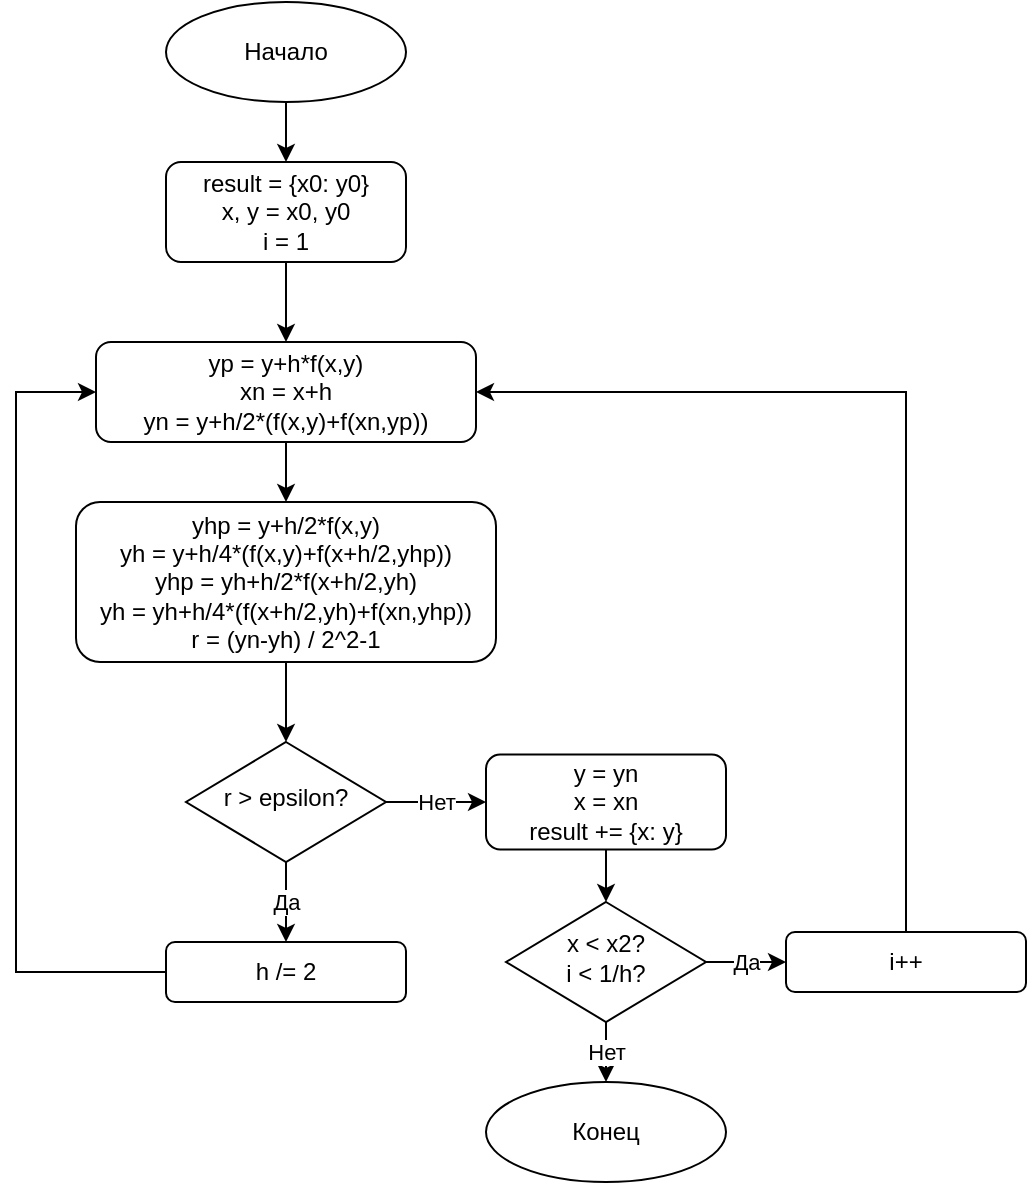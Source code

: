 <mxfile version="24.4.0" type="device">
  <diagram id="C5RBs43oDa-KdzZeNtuy" name="Page-1">
    <mxGraphModel dx="1098" dy="820" grid="1" gridSize="10" guides="1" tooltips="1" connect="1" arrows="1" fold="1" page="1" pageScale="1" pageWidth="827" pageHeight="1169" math="0" shadow="0">
      <root>
        <mxCell id="WIyWlLk6GJQsqaUBKTNV-0" />
        <mxCell id="WIyWlLk6GJQsqaUBKTNV-1" parent="WIyWlLk6GJQsqaUBKTNV-0" />
        <mxCell id="n4vD3fFOSPQbCt1qds4k-6" style="edgeStyle=orthogonalEdgeStyle;rounded=0;orthogonalLoop=1;jettySize=auto;html=1;entryX=0.5;entryY=0;entryDx=0;entryDy=0;" edge="1" parent="WIyWlLk6GJQsqaUBKTNV-1" source="WIyWlLk6GJQsqaUBKTNV-3" target="n4vD3fFOSPQbCt1qds4k-1">
          <mxGeometry relative="1" as="geometry" />
        </mxCell>
        <mxCell id="WIyWlLk6GJQsqaUBKTNV-3" value="result = {x0: y0}&lt;div&gt;x, y = x0, y0&lt;/div&gt;&lt;div&gt;i = 1&lt;/div&gt;" style="rounded=1;whiteSpace=wrap;html=1;fontSize=12;glass=0;strokeWidth=1;shadow=0;" parent="WIyWlLk6GJQsqaUBKTNV-1" vertex="1">
          <mxGeometry x="185" y="120" width="120" height="50" as="geometry" />
        </mxCell>
        <mxCell id="n4vD3fFOSPQbCt1qds4k-9" value="Да" style="edgeStyle=orthogonalEdgeStyle;rounded=0;orthogonalLoop=1;jettySize=auto;html=1;entryX=0.5;entryY=0;entryDx=0;entryDy=0;" edge="1" parent="WIyWlLk6GJQsqaUBKTNV-1" source="WIyWlLk6GJQsqaUBKTNV-6" target="n4vD3fFOSPQbCt1qds4k-4">
          <mxGeometry relative="1" as="geometry" />
        </mxCell>
        <mxCell id="n4vD3fFOSPQbCt1qds4k-12" value="Нет" style="edgeStyle=orthogonalEdgeStyle;rounded=0;orthogonalLoop=1;jettySize=auto;html=1;entryX=0;entryY=0.5;entryDx=0;entryDy=0;" edge="1" parent="WIyWlLk6GJQsqaUBKTNV-1" source="WIyWlLk6GJQsqaUBKTNV-6" target="n4vD3fFOSPQbCt1qds4k-11">
          <mxGeometry relative="1" as="geometry" />
        </mxCell>
        <mxCell id="WIyWlLk6GJQsqaUBKTNV-6" value="r &amp;gt; epsilon?" style="rhombus;whiteSpace=wrap;html=1;shadow=0;fontFamily=Helvetica;fontSize=12;align=center;strokeWidth=1;spacing=6;spacingTop=-4;" parent="WIyWlLk6GJQsqaUBKTNV-1" vertex="1">
          <mxGeometry x="195" y="410" width="100" height="60" as="geometry" />
        </mxCell>
        <mxCell id="n4vD3fFOSPQbCt1qds4k-5" style="edgeStyle=orthogonalEdgeStyle;rounded=0;orthogonalLoop=1;jettySize=auto;html=1;entryX=0.5;entryY=0;entryDx=0;entryDy=0;" edge="1" parent="WIyWlLk6GJQsqaUBKTNV-1" source="n4vD3fFOSPQbCt1qds4k-0" target="WIyWlLk6GJQsqaUBKTNV-3">
          <mxGeometry relative="1" as="geometry" />
        </mxCell>
        <mxCell id="n4vD3fFOSPQbCt1qds4k-0" value="Начало" style="ellipse;whiteSpace=wrap;html=1;" vertex="1" parent="WIyWlLk6GJQsqaUBKTNV-1">
          <mxGeometry x="185" y="40" width="120" height="50" as="geometry" />
        </mxCell>
        <mxCell id="n4vD3fFOSPQbCt1qds4k-7" style="edgeStyle=orthogonalEdgeStyle;rounded=0;orthogonalLoop=1;jettySize=auto;html=1;entryX=0.5;entryY=0;entryDx=0;entryDy=0;" edge="1" parent="WIyWlLk6GJQsqaUBKTNV-1" source="n4vD3fFOSPQbCt1qds4k-1" target="n4vD3fFOSPQbCt1qds4k-2">
          <mxGeometry relative="1" as="geometry" />
        </mxCell>
        <mxCell id="n4vD3fFOSPQbCt1qds4k-1" value="&lt;div&gt;yp =&amp;nbsp;&lt;span style=&quot;background-color: initial;&quot;&gt;y+h*f(x,y)&lt;/span&gt;&lt;/div&gt;&lt;div&gt;xn = x+h&lt;span style=&quot;background-color: initial;&quot;&gt;&lt;br&gt;&lt;/span&gt;&lt;/div&gt;yn = y+h/2*&lt;span style=&quot;background-color: initial;&quot;&gt;(f(x,y)+f(xn,yp))&lt;/span&gt;" style="rounded=1;whiteSpace=wrap;html=1;fontSize=12;glass=0;strokeWidth=1;shadow=0;" vertex="1" parent="WIyWlLk6GJQsqaUBKTNV-1">
          <mxGeometry x="150" y="210" width="190" height="50" as="geometry" />
        </mxCell>
        <mxCell id="n4vD3fFOSPQbCt1qds4k-8" style="edgeStyle=orthogonalEdgeStyle;rounded=0;orthogonalLoop=1;jettySize=auto;html=1;entryX=0.5;entryY=0;entryDx=0;entryDy=0;" edge="1" parent="WIyWlLk6GJQsqaUBKTNV-1" source="n4vD3fFOSPQbCt1qds4k-2" target="WIyWlLk6GJQsqaUBKTNV-6">
          <mxGeometry relative="1" as="geometry" />
        </mxCell>
        <mxCell id="n4vD3fFOSPQbCt1qds4k-2" value="yhp = y+h/2*f(x,y)&lt;div&gt;yh = y+h/4*(f(x,y)+f(x+h/2,yhp))&lt;/div&gt;&lt;div&gt;yhp = yh+h/2*f(x+h/2,yh)&lt;/div&gt;&lt;div&gt;yh = yh+h/4*(f(x+h/2,yh)+f(xn,yhp))&lt;/div&gt;&lt;div&gt;r = (yn-yh) / 2^2-1&lt;/div&gt;" style="rounded=1;whiteSpace=wrap;html=1;fontSize=12;glass=0;strokeWidth=1;shadow=0;" vertex="1" parent="WIyWlLk6GJQsqaUBKTNV-1">
          <mxGeometry x="140" y="290" width="210" height="80" as="geometry" />
        </mxCell>
        <mxCell id="n4vD3fFOSPQbCt1qds4k-10" style="edgeStyle=orthogonalEdgeStyle;rounded=0;orthogonalLoop=1;jettySize=auto;html=1;entryX=0;entryY=0.5;entryDx=0;entryDy=0;" edge="1" parent="WIyWlLk6GJQsqaUBKTNV-1" source="n4vD3fFOSPQbCt1qds4k-4" target="n4vD3fFOSPQbCt1qds4k-1">
          <mxGeometry relative="1" as="geometry">
            <Array as="points">
              <mxPoint x="110" y="525" />
              <mxPoint x="110" y="235" />
            </Array>
          </mxGeometry>
        </mxCell>
        <mxCell id="n4vD3fFOSPQbCt1qds4k-4" value="h /= 2" style="rounded=1;whiteSpace=wrap;html=1;fontSize=12;glass=0;strokeWidth=1;shadow=0;" vertex="1" parent="WIyWlLk6GJQsqaUBKTNV-1">
          <mxGeometry x="185" y="510" width="120" height="30" as="geometry" />
        </mxCell>
        <mxCell id="n4vD3fFOSPQbCt1qds4k-14" style="edgeStyle=orthogonalEdgeStyle;rounded=0;orthogonalLoop=1;jettySize=auto;html=1;entryX=0.5;entryY=0;entryDx=0;entryDy=0;" edge="1" parent="WIyWlLk6GJQsqaUBKTNV-1" source="n4vD3fFOSPQbCt1qds4k-11" target="n4vD3fFOSPQbCt1qds4k-13">
          <mxGeometry relative="1" as="geometry" />
        </mxCell>
        <mxCell id="n4vD3fFOSPQbCt1qds4k-11" value="y = yn&lt;div&gt;x = xn&lt;/div&gt;&lt;div&gt;result += {x: y}&lt;/div&gt;" style="rounded=1;whiteSpace=wrap;html=1;fontSize=12;glass=0;strokeWidth=1;shadow=0;" vertex="1" parent="WIyWlLk6GJQsqaUBKTNV-1">
          <mxGeometry x="345" y="416.25" width="120" height="47.5" as="geometry" />
        </mxCell>
        <mxCell id="n4vD3fFOSPQbCt1qds4k-17" value="Да" style="edgeStyle=orthogonalEdgeStyle;rounded=0;orthogonalLoop=1;jettySize=auto;html=1;" edge="1" parent="WIyWlLk6GJQsqaUBKTNV-1" source="n4vD3fFOSPQbCt1qds4k-13" target="n4vD3fFOSPQbCt1qds4k-16">
          <mxGeometry relative="1" as="geometry" />
        </mxCell>
        <mxCell id="n4vD3fFOSPQbCt1qds4k-20" value="Нет" style="edgeStyle=orthogonalEdgeStyle;rounded=0;orthogonalLoop=1;jettySize=auto;html=1;entryX=0.5;entryY=0;entryDx=0;entryDy=0;" edge="1" parent="WIyWlLk6GJQsqaUBKTNV-1" source="n4vD3fFOSPQbCt1qds4k-13" target="n4vD3fFOSPQbCt1qds4k-19">
          <mxGeometry relative="1" as="geometry" />
        </mxCell>
        <mxCell id="n4vD3fFOSPQbCt1qds4k-13" value="x &amp;lt; x2?&lt;div&gt;i &amp;lt; 1/h?&lt;/div&gt;" style="rhombus;whiteSpace=wrap;html=1;shadow=0;fontFamily=Helvetica;fontSize=12;align=center;strokeWidth=1;spacing=6;spacingTop=-4;" vertex="1" parent="WIyWlLk6GJQsqaUBKTNV-1">
          <mxGeometry x="355" y="490" width="100" height="60" as="geometry" />
        </mxCell>
        <mxCell id="n4vD3fFOSPQbCt1qds4k-18" style="edgeStyle=orthogonalEdgeStyle;rounded=0;orthogonalLoop=1;jettySize=auto;html=1;entryX=1;entryY=0.5;entryDx=0;entryDy=0;" edge="1" parent="WIyWlLk6GJQsqaUBKTNV-1" source="n4vD3fFOSPQbCt1qds4k-16" target="n4vD3fFOSPQbCt1qds4k-1">
          <mxGeometry relative="1" as="geometry">
            <Array as="points">
              <mxPoint x="555" y="235" />
            </Array>
          </mxGeometry>
        </mxCell>
        <mxCell id="n4vD3fFOSPQbCt1qds4k-16" value="i++" style="rounded=1;whiteSpace=wrap;html=1;fontSize=12;glass=0;strokeWidth=1;shadow=0;" vertex="1" parent="WIyWlLk6GJQsqaUBKTNV-1">
          <mxGeometry x="495" y="505" width="120" height="30" as="geometry" />
        </mxCell>
        <mxCell id="n4vD3fFOSPQbCt1qds4k-19" value="Конец" style="ellipse;whiteSpace=wrap;html=1;" vertex="1" parent="WIyWlLk6GJQsqaUBKTNV-1">
          <mxGeometry x="345" y="580" width="120" height="50" as="geometry" />
        </mxCell>
      </root>
    </mxGraphModel>
  </diagram>
</mxfile>
